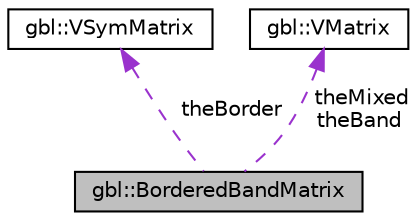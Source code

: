 digraph "gbl::BorderedBandMatrix"
{
 // LATEX_PDF_SIZE
  edge [fontname="Helvetica",fontsize="10",labelfontname="Helvetica",labelfontsize="10"];
  node [fontname="Helvetica",fontsize="10",shape=record];
  Node1 [label="gbl::BorderedBandMatrix",height=0.2,width=0.4,color="black", fillcolor="grey75", style="filled", fontcolor="black",tooltip="(Symmetric) Bordered Band Matrix."];
  Node2 -> Node1 [dir="back",color="darkorchid3",fontsize="10",style="dashed",label=" theBorder" ,fontname="Helvetica"];
  Node2 [label="gbl::VSymMatrix",height=0.2,width=0.4,color="black", fillcolor="white", style="filled",URL="$classgbl_1_1VSymMatrix.html",tooltip="Simple symmetric Matrix based on std::vector<double>"];
  Node3 -> Node1 [dir="back",color="darkorchid3",fontsize="10",style="dashed",label=" theMixed\ntheBand" ,fontname="Helvetica"];
  Node3 [label="gbl::VMatrix",height=0.2,width=0.4,color="black", fillcolor="white", style="filled",URL="$classgbl_1_1VMatrix.html",tooltip="Simple Matrix based on std::vector<double>"];
}
